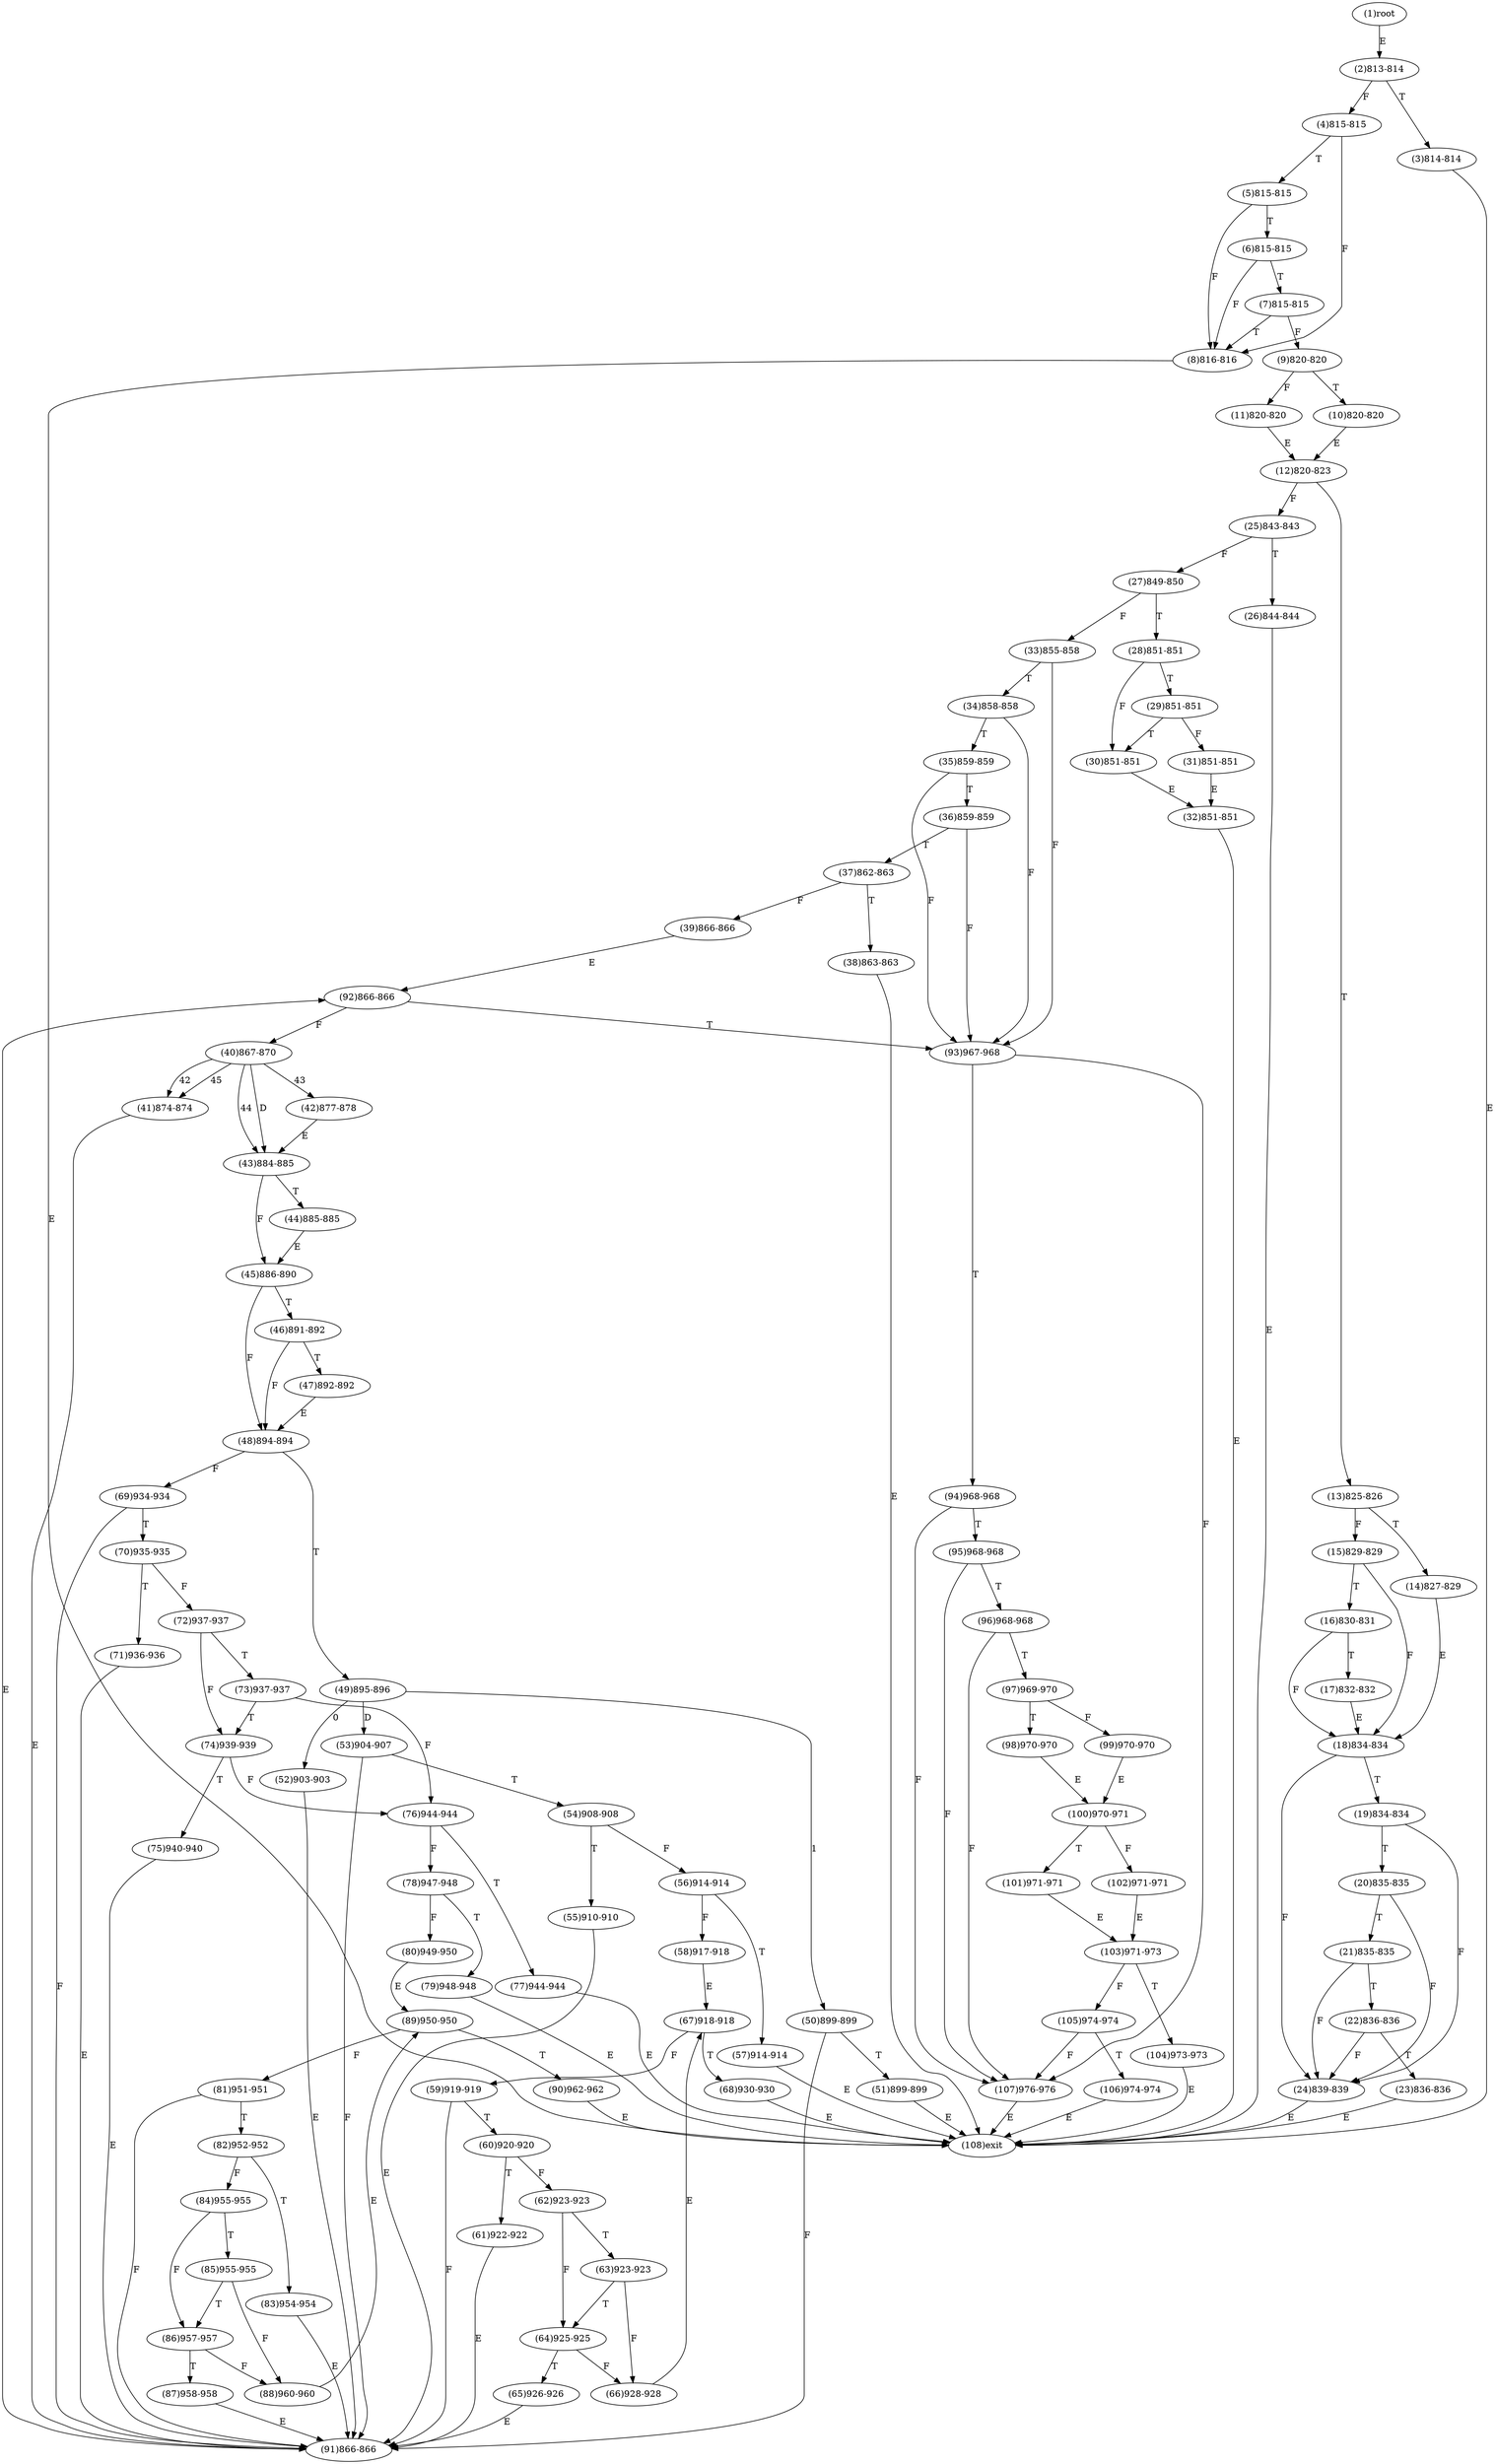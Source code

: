 digraph "" { 
1[ label="(1)root"];
2[ label="(2)813-814"];
3[ label="(3)814-814"];
4[ label="(4)815-815"];
5[ label="(5)815-815"];
6[ label="(6)815-815"];
7[ label="(7)815-815"];
8[ label="(8)816-816"];
9[ label="(9)820-820"];
10[ label="(10)820-820"];
11[ label="(11)820-820"];
12[ label="(12)820-823"];
13[ label="(13)825-826"];
14[ label="(14)827-829"];
15[ label="(15)829-829"];
17[ label="(17)832-832"];
16[ label="(16)830-831"];
19[ label="(19)834-834"];
18[ label="(18)834-834"];
21[ label="(21)835-835"];
20[ label="(20)835-835"];
23[ label="(23)836-836"];
22[ label="(22)836-836"];
25[ label="(25)843-843"];
24[ label="(24)839-839"];
27[ label="(27)849-850"];
26[ label="(26)844-844"];
29[ label="(29)851-851"];
28[ label="(28)851-851"];
31[ label="(31)851-851"];
30[ label="(30)851-851"];
34[ label="(34)858-858"];
35[ label="(35)859-859"];
32[ label="(32)851-851"];
33[ label="(33)855-858"];
38[ label="(38)863-863"];
39[ label="(39)866-866"];
36[ label="(36)859-859"];
37[ label="(37)862-863"];
42[ label="(42)877-878"];
43[ label="(43)884-885"];
40[ label="(40)867-870"];
41[ label="(41)874-874"];
46[ label="(46)891-892"];
47[ label="(47)892-892"];
44[ label="(44)885-885"];
45[ label="(45)886-890"];
51[ label="(51)899-899"];
50[ label="(50)899-899"];
49[ label="(49)895-896"];
48[ label="(48)894-894"];
55[ label="(55)910-910"];
54[ label="(54)908-908"];
53[ label="(53)904-907"];
52[ label="(52)903-903"];
59[ label="(59)919-919"];
58[ label="(58)917-918"];
57[ label="(57)914-914"];
56[ label="(56)914-914"];
63[ label="(63)923-923"];
62[ label="(62)923-923"];
61[ label="(61)922-922"];
60[ label="(60)920-920"];
68[ label="(68)930-930"];
69[ label="(69)934-934"];
70[ label="(70)935-935"];
71[ label="(71)936-936"];
64[ label="(64)925-925"];
65[ label="(65)926-926"];
66[ label="(66)928-928"];
67[ label="(67)918-918"];
76[ label="(76)944-944"];
77[ label="(77)944-944"];
78[ label="(78)947-948"];
79[ label="(79)948-948"];
72[ label="(72)937-937"];
73[ label="(73)937-937"];
74[ label="(74)939-939"];
75[ label="(75)940-940"];
85[ label="(85)955-955"];
84[ label="(84)955-955"];
87[ label="(87)958-958"];
86[ label="(86)957-957"];
81[ label="(81)951-951"];
80[ label="(80)949-950"];
83[ label="(83)954-954"];
82[ label="(82)952-952"];
93[ label="(93)967-968"];
92[ label="(92)866-866"];
95[ label="(95)968-968"];
94[ label="(94)968-968"];
89[ label="(89)950-950"];
88[ label="(88)960-960"];
91[ label="(91)866-866"];
90[ label="(90)962-962"];
102[ label="(102)971-971"];
103[ label="(103)971-973"];
100[ label="(100)970-971"];
101[ label="(101)971-971"];
98[ label="(98)970-970"];
99[ label="(99)970-970"];
96[ label="(96)968-968"];
97[ label="(97)969-970"];
108[ label="(108)exit"];
106[ label="(106)974-974"];
107[ label="(107)976-976"];
104[ label="(104)973-973"];
105[ label="(105)974-974"];
1->2[ label="E"];
2->4[ label="F"];
2->3[ label="T"];
3->108[ label="E"];
4->8[ label="F"];
4->5[ label="T"];
5->8[ label="F"];
5->6[ label="T"];
6->8[ label="F"];
6->7[ label="T"];
7->9[ label="F"];
7->8[ label="T"];
8->108[ label="E"];
9->11[ label="F"];
9->10[ label="T"];
10->12[ label="E"];
11->12[ label="E"];
12->25[ label="F"];
12->13[ label="T"];
13->15[ label="F"];
13->14[ label="T"];
14->18[ label="E"];
15->18[ label="F"];
15->16[ label="T"];
16->18[ label="F"];
16->17[ label="T"];
17->18[ label="E"];
18->24[ label="F"];
18->19[ label="T"];
19->24[ label="F"];
19->20[ label="T"];
20->24[ label="F"];
20->21[ label="T"];
21->24[ label="F"];
21->22[ label="T"];
22->24[ label="F"];
22->23[ label="T"];
23->108[ label="E"];
24->108[ label="E"];
25->27[ label="F"];
25->26[ label="T"];
26->108[ label="E"];
27->33[ label="F"];
27->28[ label="T"];
28->30[ label="F"];
28->29[ label="T"];
29->31[ label="F"];
29->30[ label="T"];
30->32[ label="E"];
31->32[ label="E"];
32->108[ label="E"];
33->93[ label="F"];
33->34[ label="T"];
34->93[ label="F"];
34->35[ label="T"];
35->93[ label="F"];
35->36[ label="T"];
36->93[ label="F"];
36->37[ label="T"];
37->39[ label="F"];
37->38[ label="T"];
38->108[ label="E"];
39->92[ label="E"];
40->41[ label="42"];
40->42[ label="43"];
40->43[ label="44"];
40->41[ label="45"];
40->43[ label="D"];
41->91[ label="E"];
42->43[ label="E"];
43->45[ label="F"];
43->44[ label="T"];
44->45[ label="E"];
45->48[ label="F"];
45->46[ label="T"];
46->48[ label="F"];
46->47[ label="T"];
47->48[ label="E"];
48->69[ label="F"];
48->49[ label="T"];
49->52[ label="0"];
49->50[ label="1"];
49->53[ label="D"];
50->91[ label="F"];
50->51[ label="T"];
51->108[ label="E"];
52->91[ label="E"];
53->91[ label="F"];
53->54[ label="T"];
54->56[ label="F"];
54->55[ label="T"];
55->91[ label="E"];
56->58[ label="F"];
56->57[ label="T"];
57->108[ label="E"];
58->67[ label="E"];
59->91[ label="F"];
59->60[ label="T"];
60->62[ label="F"];
60->61[ label="T"];
61->91[ label="E"];
62->64[ label="F"];
62->63[ label="T"];
63->66[ label="F"];
63->64[ label="T"];
64->66[ label="F"];
64->65[ label="T"];
65->91[ label="E"];
66->67[ label="E"];
67->59[ label="F"];
67->68[ label="T"];
68->108[ label="E"];
69->91[ label="F"];
69->70[ label="T"];
70->72[ label="F"];
70->71[ label="T"];
71->91[ label="E"];
72->74[ label="F"];
72->73[ label="T"];
73->76[ label="F"];
73->74[ label="T"];
74->76[ label="F"];
74->75[ label="T"];
75->91[ label="E"];
76->78[ label="F"];
76->77[ label="T"];
77->108[ label="E"];
78->80[ label="F"];
78->79[ label="T"];
79->108[ label="E"];
80->89[ label="E"];
81->91[ label="F"];
81->82[ label="T"];
82->84[ label="F"];
82->83[ label="T"];
83->91[ label="E"];
84->86[ label="F"];
84->85[ label="T"];
85->88[ label="F"];
85->86[ label="T"];
86->88[ label="F"];
86->87[ label="T"];
87->91[ label="E"];
88->89[ label="E"];
89->81[ label="F"];
89->90[ label="T"];
90->108[ label="E"];
91->92[ label="E"];
92->40[ label="F"];
92->93[ label="T"];
93->107[ label="F"];
93->94[ label="T"];
94->107[ label="F"];
94->95[ label="T"];
95->107[ label="F"];
95->96[ label="T"];
96->107[ label="F"];
96->97[ label="T"];
97->99[ label="F"];
97->98[ label="T"];
98->100[ label="E"];
99->100[ label="E"];
100->102[ label="F"];
100->101[ label="T"];
101->103[ label="E"];
102->103[ label="E"];
103->105[ label="F"];
103->104[ label="T"];
104->108[ label="E"];
105->107[ label="F"];
105->106[ label="T"];
106->108[ label="E"];
107->108[ label="E"];
}